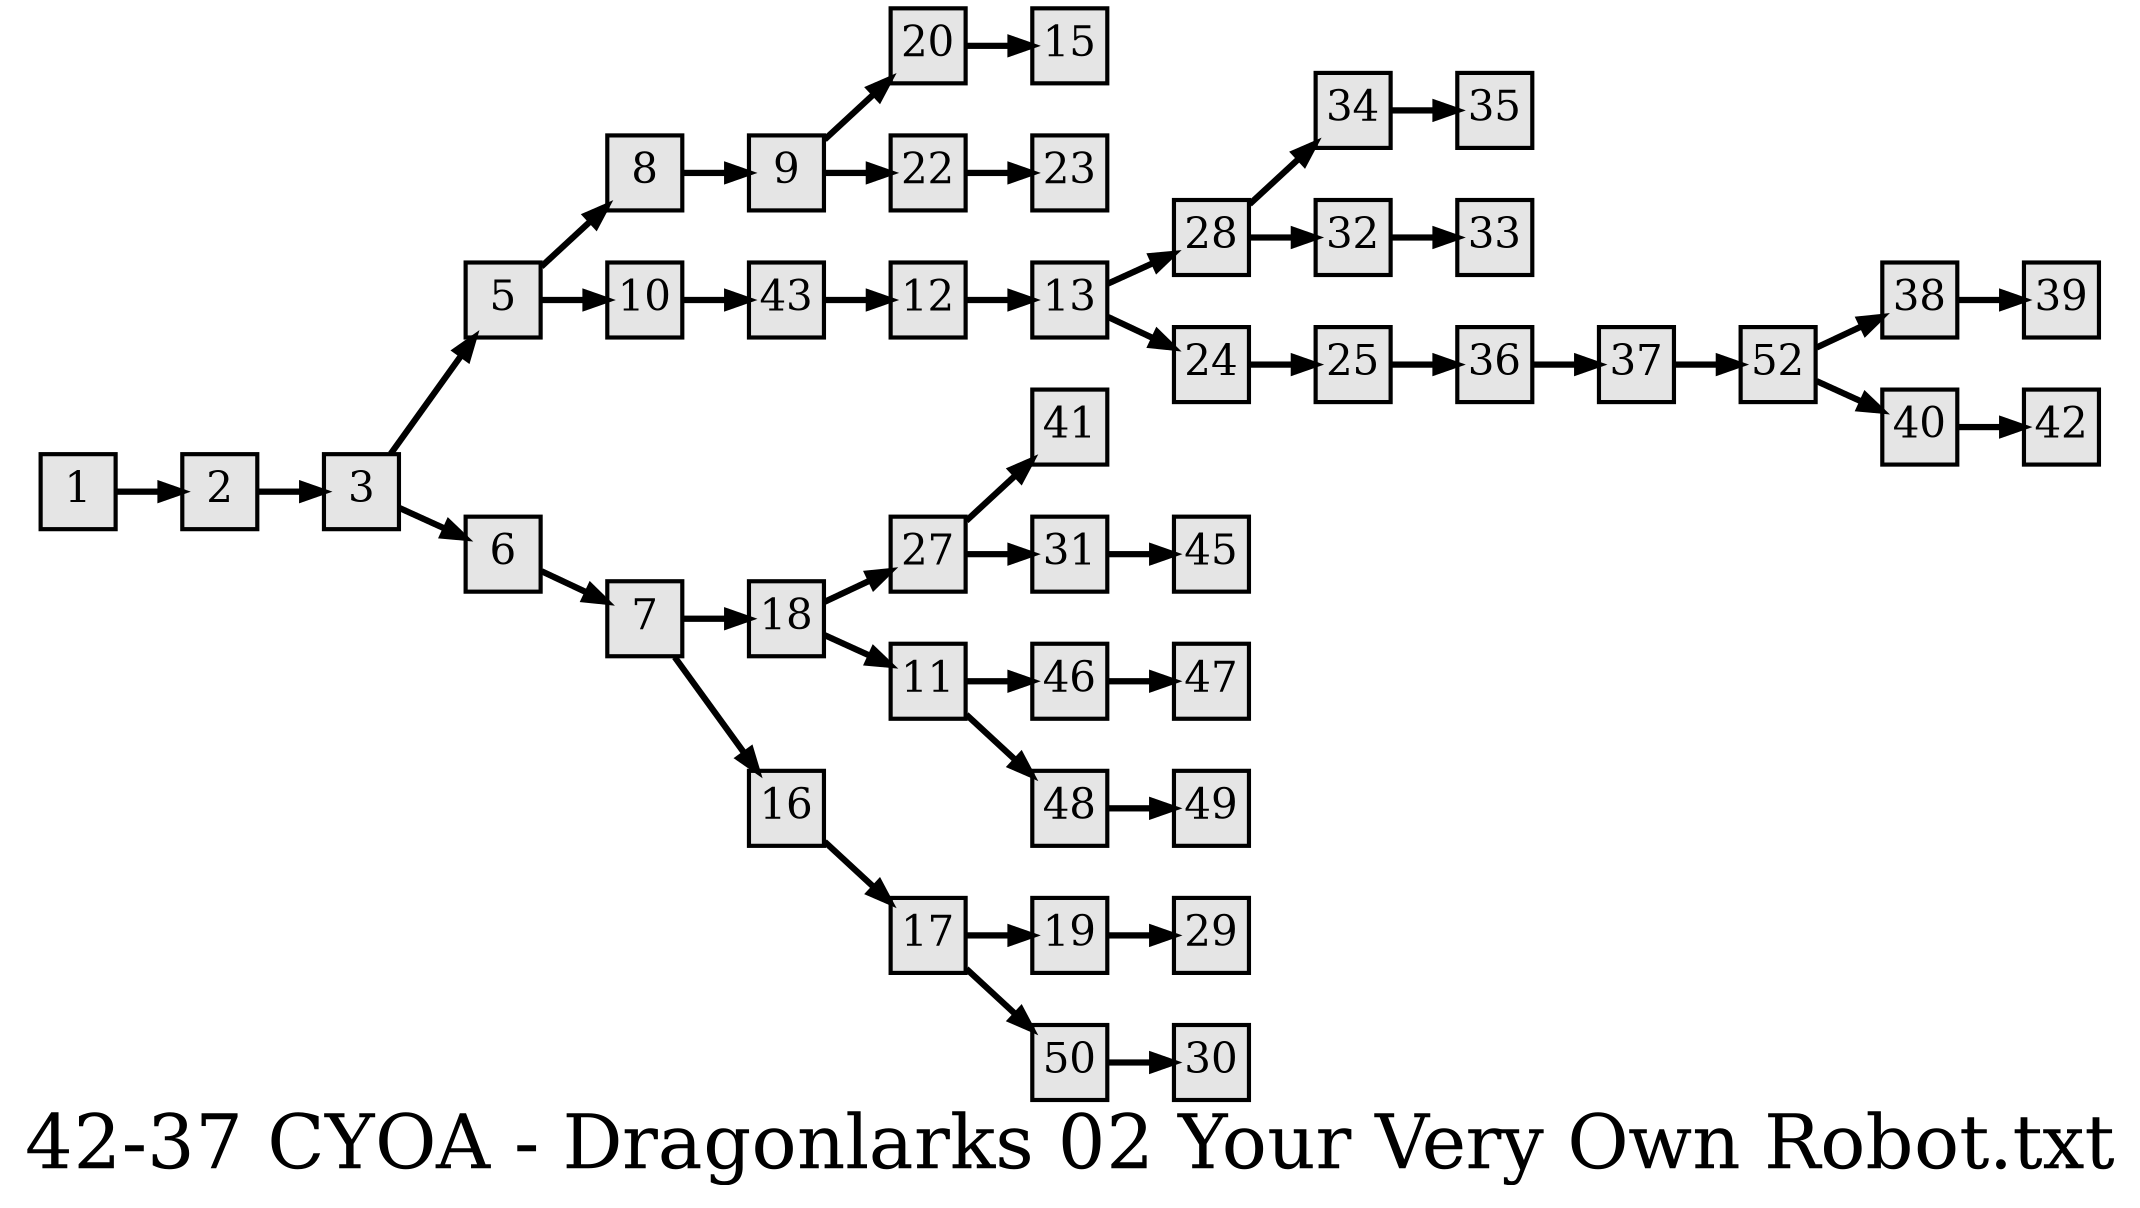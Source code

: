 digraph g{
  graph [ label="42-37 CYOA - Dragonlarks 02 Your Very Own Robot.txt" rankdir=LR, ordering=out, fontsize=36, nodesep="0.35", ranksep="0.45"];
  node  [shape=rect, penwidth=2, fontsize=20, style=filled, fillcolor=grey90, margin="0,0", labelfloat=true, regular=true, fixedsize=true];
  edge  [labelfloat=true, penwidth=3, fontsize=12];
  
  1 -> 2;
  2 -> 3;
  3 -> 5;
  3 -> 6;
  5 -> 8;
  5 -> 10;
  6 -> 7;
  7 -> 18;
  7 -> 16;
  8 -> 9;
  9 -> 20;
  9 -> 22;
  10 -> 43;
  11 -> 46;
  11 -> 48;
  12 -> 13;
  13 -> 28;
  13 -> 24;
  16 -> 17;
  17 -> 19;
  17 -> 50;
  18 -> 27;
  18 -> 11;
  19 -> 29;
  20 -> 15;
  22 -> 23;
  24 -> 25;
  25 -> 36;
  27 -> 41;
  27 -> 31;
  28 -> 34;
  28 -> 32;
  31 -> 45;
  32 -> 33;
  34 -> 35;
  36 -> 37;
  37 -> 52;
  38 -> 39;
  40 -> 42;
  43 -> 12;
  46 -> 47;
  48 -> 49;
  50 -> 30;
  52 -> 38;
  52 -> 40;
}

